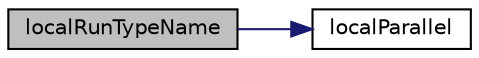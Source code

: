digraph "localRunTypeName"
{
 // LATEX_PDF_SIZE
  edge [fontname="Helvetica",fontsize="10",labelfontname="Helvetica",labelfontsize="10"];
  node [fontname="Helvetica",fontsize="10",shape=record];
  rankdir="LR";
  Node1 [label="localRunTypeName",height=0.2,width=0.4,color="black", fillcolor="grey75", style="filled", fontcolor="black",tooltip=" "];
  Node1 -> Node2 [color="midnightblue",fontsize="10",style="solid",fontname="Helvetica"];
  Node2 [label="localParallel",height=0.2,width=0.4,color="black", fillcolor="white", style="filled",URL="$classpFlow_1_1localProcessors.html#ad7ce3ba1098bee6940429debd1eaad31",tooltip=" "];
}
